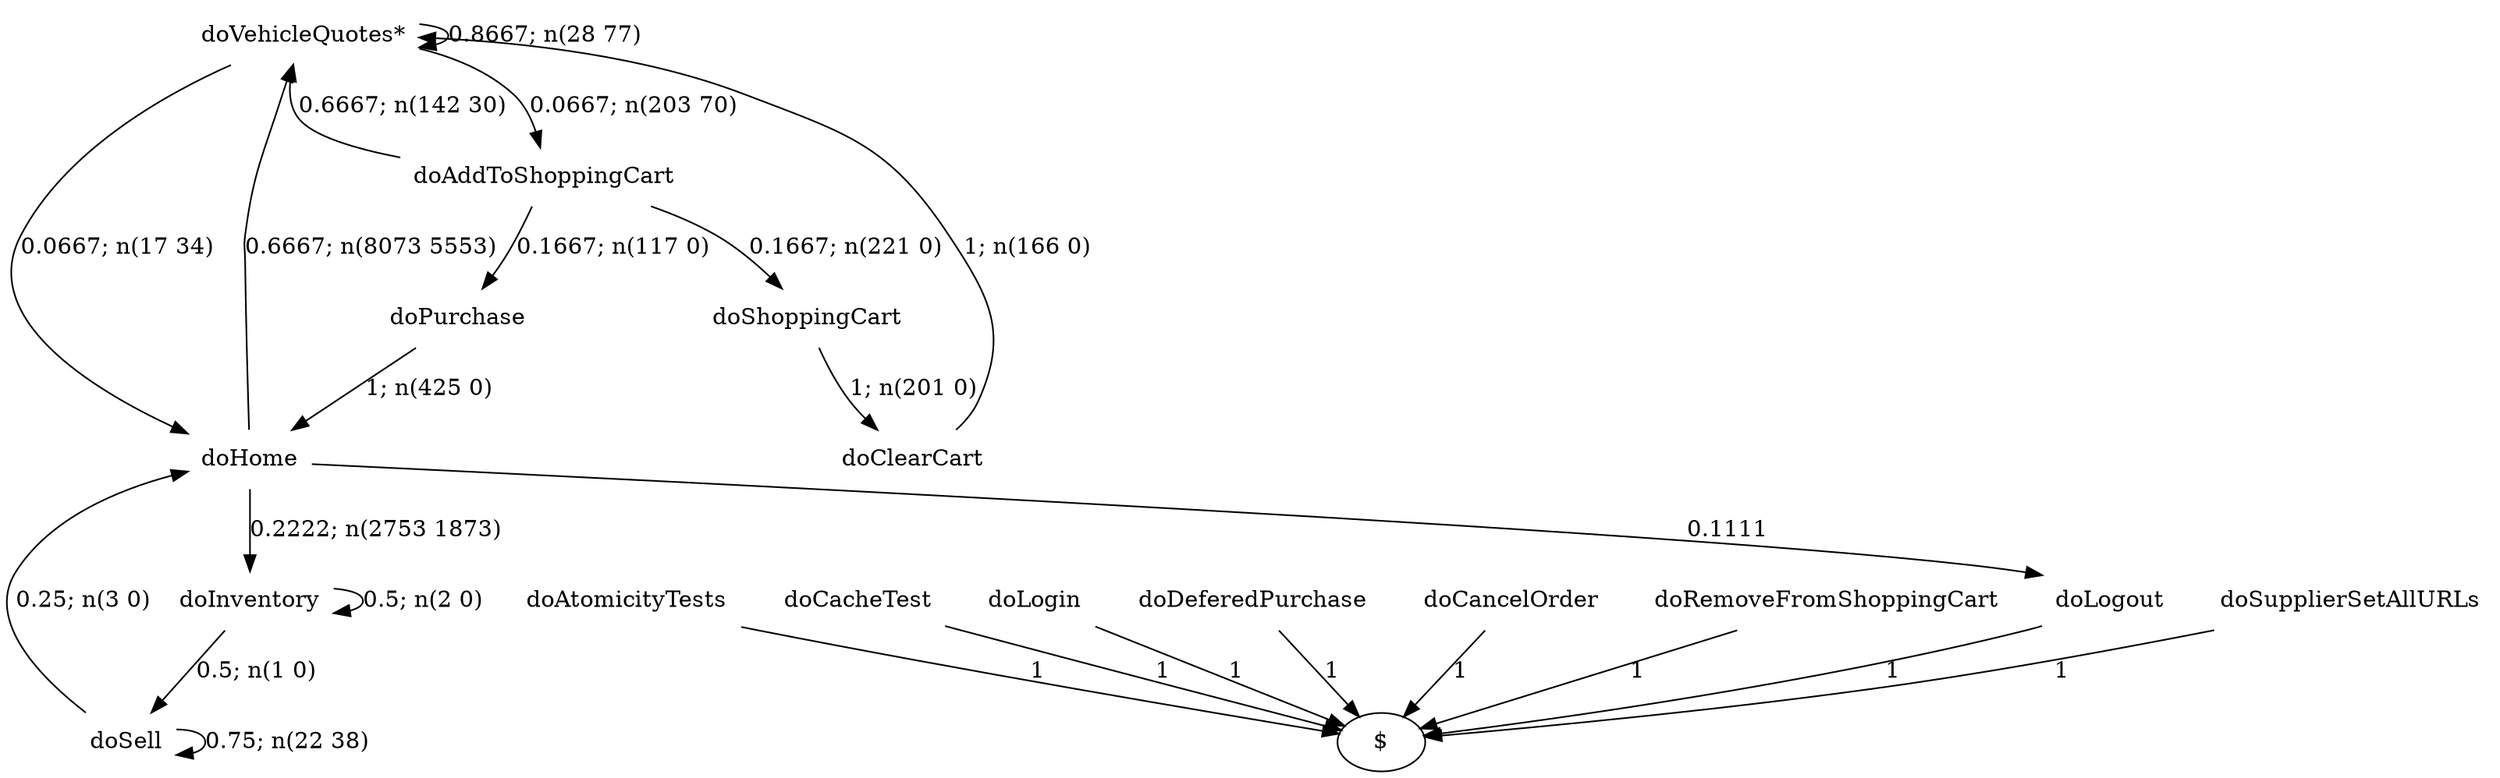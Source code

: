 digraph G {"doVehicleQuotes*" [label="doVehicleQuotes*",shape=none];"doSupplierSetAllURLs" [label="doSupplierSetAllURLs",shape=none];"doAtomicityTests" [label="doAtomicityTests",shape=none];"doCacheTest" [label="doCacheTest",shape=none];"doLogin" [label="doLogin",shape=none];"doAddToShoppingCart" [label="doAddToShoppingCart",shape=none];"doDeferedPurchase" [label="doDeferedPurchase",shape=none];"doHome" [label="doHome",shape=none];"doShoppingCart" [label="doShoppingCart",shape=none];"doClearCart" [label="doClearCart",shape=none];"doPurchase" [label="doPurchase",shape=none];"doInventory" [label="doInventory",shape=none];"doSell" [label="doSell",shape=none];"doLogout" [label="doLogout",shape=none];"doCancelOrder" [label="doCancelOrder",shape=none];"doRemoveFromShoppingCart" [label="doRemoveFromShoppingCart",shape=none];"doVehicleQuotes*"->"doVehicleQuotes*" [style=solid,label="0.8667; n(28 77)"];"doVehicleQuotes*"->"doAddToShoppingCart" [style=solid,label="0.0667; n(203 70)"];"doVehicleQuotes*"->"doHome" [style=solid,label="0.0667; n(17 34)"];"doSupplierSetAllURLs"->"$" [style=solid,label="1"];"doAtomicityTests"->"$" [style=solid,label="1"];"doCacheTest"->"$" [style=solid,label="1"];"doLogin"->"$" [style=solid,label="1"];"doAddToShoppingCart"->"doVehicleQuotes*" [style=solid,label="0.6667; n(142 30)"];"doAddToShoppingCart"->"doShoppingCart" [style=solid,label="0.1667; n(221 0)"];"doAddToShoppingCart"->"doPurchase" [style=solid,label="0.1667; n(117 0)"];"doDeferedPurchase"->"$" [style=solid,label="1"];"doHome"->"doVehicleQuotes*" [style=solid,label="0.6667; n(8073 5553)"];"doHome"->"doInventory" [style=solid,label="0.2222; n(2753 1873)"];"doHome"->"doLogout" [style=solid,label="0.1111"];"doShoppingCart"->"doClearCart" [style=solid,label="1; n(201 0)"];"doClearCart"->"doVehicleQuotes*" [style=solid,label="1; n(166 0)"];"doPurchase"->"doHome" [style=solid,label="1; n(425 0)"];"doInventory"->"doInventory" [style=solid,label="0.5; n(2 0)"];"doInventory"->"doSell" [style=solid,label="0.5; n(1 0)"];"doSell"->"doHome" [style=solid,label="0.25; n(3 0)"];"doSell"->"doSell" [style=solid,label="0.75; n(22 38)"];"doLogout"->"$" [style=solid,label="1"];"doCancelOrder"->"$" [style=solid,label="1"];"doRemoveFromShoppingCart"->"$" [style=solid,label="1"];}